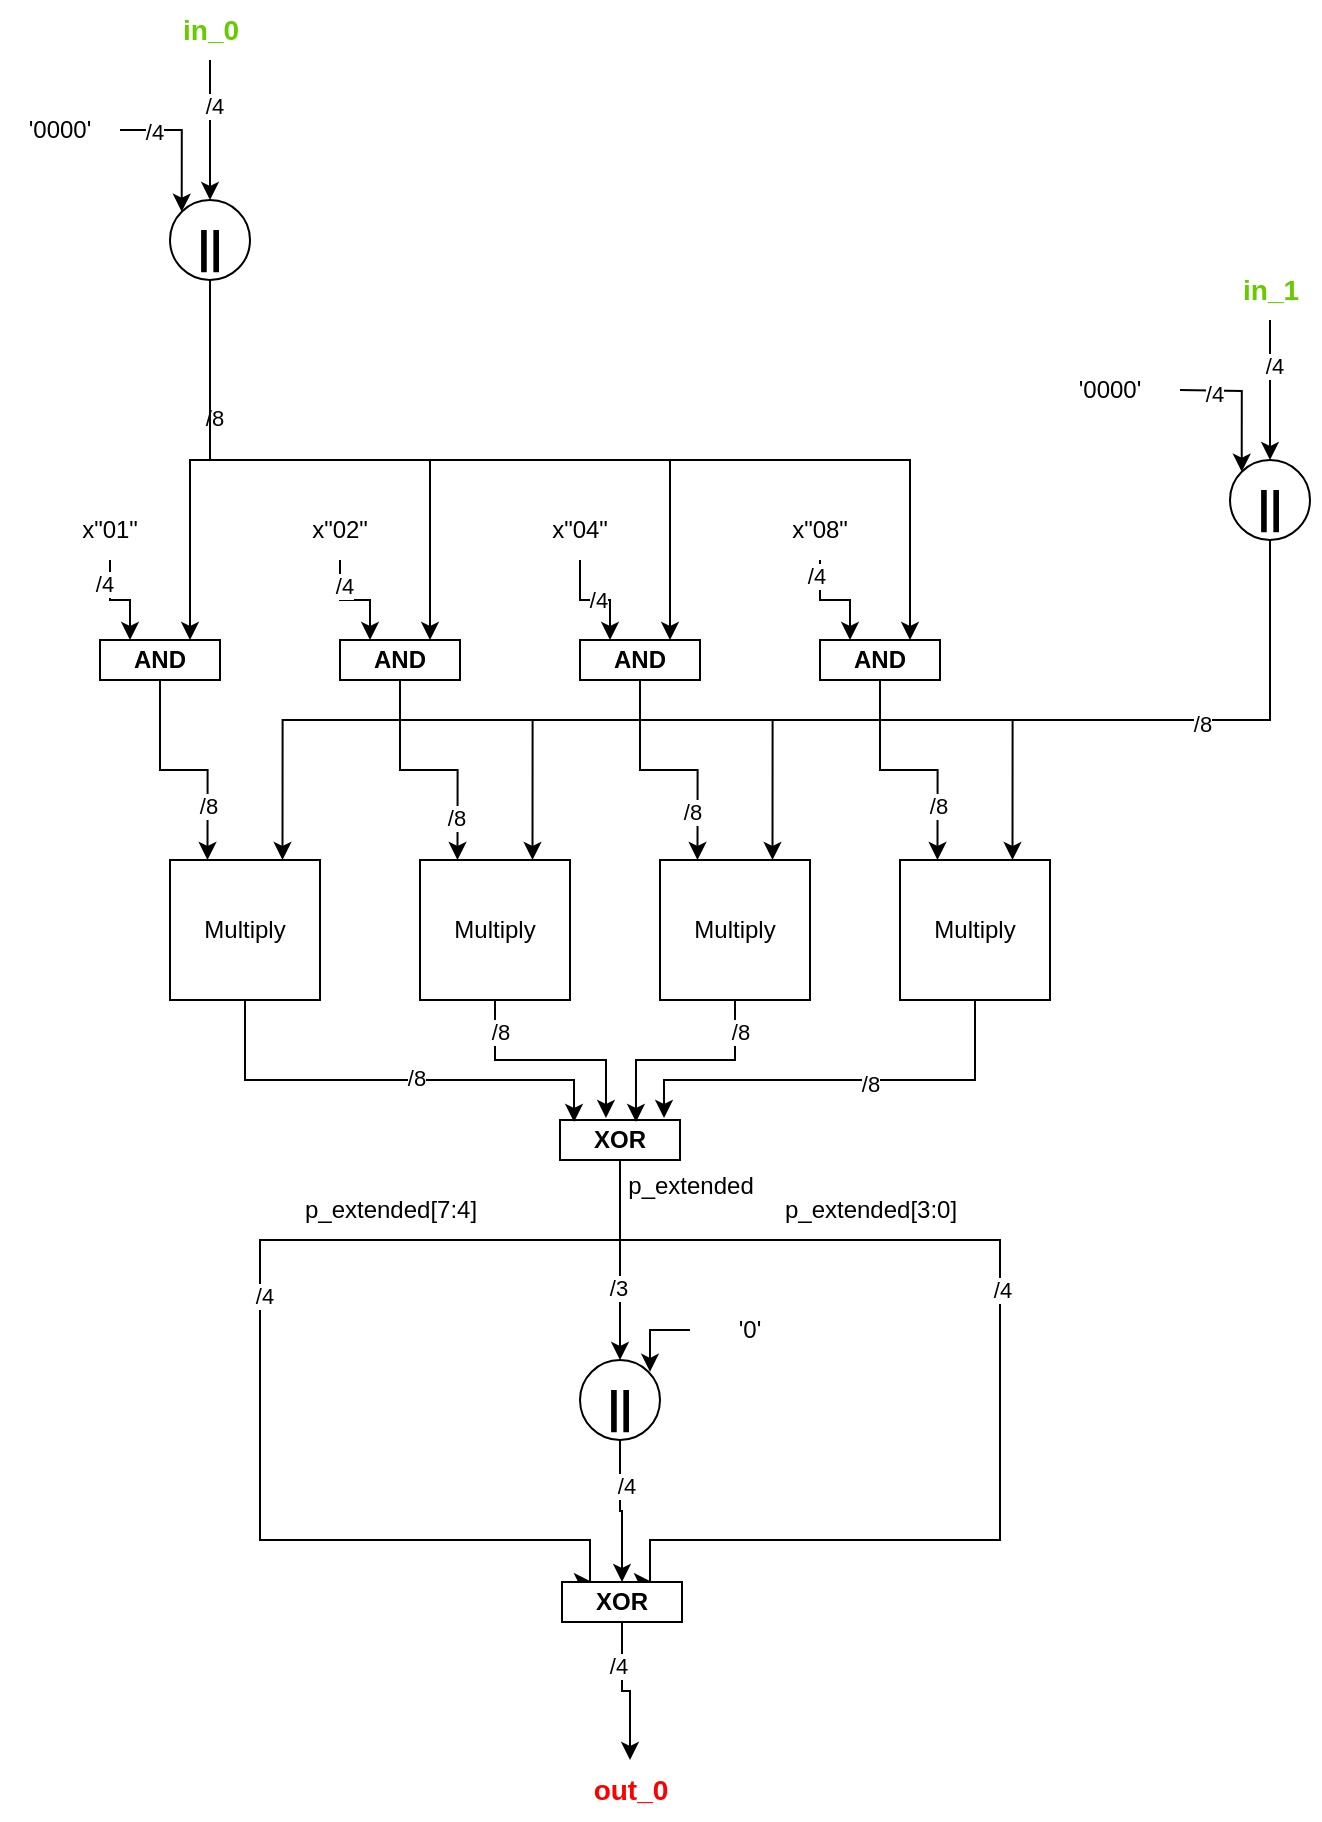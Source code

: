 <mxfile version="22.1.2" type="device">
  <diagram name="Page-1" id="AY0MOmOfjCAA4-cnchE_">
    <mxGraphModel dx="1098" dy="995" grid="1" gridSize="10" guides="1" tooltips="1" connect="1" arrows="1" fold="1" page="1" pageScale="1" pageWidth="850" pageHeight="1100" math="0" shadow="0">
      <root>
        <mxCell id="0" />
        <mxCell id="1" parent="0" />
        <mxCell id="Pf9z77ewuEOddHm5V-Mr-5" style="edgeStyle=orthogonalEdgeStyle;rounded=0;orthogonalLoop=1;jettySize=auto;html=1;entryX=0.5;entryY=0;entryDx=0;entryDy=0;" edge="1" parent="1" source="Pf9z77ewuEOddHm5V-Mr-1" target="Pf9z77ewuEOddHm5V-Mr-4">
          <mxGeometry relative="1" as="geometry" />
        </mxCell>
        <mxCell id="Pf9z77ewuEOddHm5V-Mr-8" value="/4" style="edgeLabel;html=1;align=center;verticalAlign=middle;resizable=0;points=[];" vertex="1" connectable="0" parent="Pf9z77ewuEOddHm5V-Mr-5">
          <mxGeometry x="-0.343" y="2" relative="1" as="geometry">
            <mxPoint as="offset" />
          </mxGeometry>
        </mxCell>
        <mxCell id="Pf9z77ewuEOddHm5V-Mr-1" value="&lt;font color=&quot;#66cc00&quot;&gt;&lt;span style=&quot;font-size: 14px;&quot;&gt;&lt;b&gt;in_0&lt;/b&gt;&lt;/span&gt;&lt;/font&gt;" style="text;html=1;align=center;verticalAlign=middle;resizable=0;points=[];autosize=1;strokeColor=none;fillColor=none;" vertex="1" parent="1">
          <mxGeometry x="150" y="50" width="50" height="30" as="geometry" />
        </mxCell>
        <mxCell id="Pf9z77ewuEOddHm5V-Mr-3" value="&lt;span style=&quot;font-size: 14px;&quot;&gt;&lt;b style=&quot;&quot;&gt;&lt;font color=&quot;#ff0000&quot;&gt;out_0&lt;/font&gt;&lt;/b&gt;&lt;/span&gt;" style="text;html=1;align=center;verticalAlign=middle;resizable=0;points=[];autosize=1;strokeColor=none;fillColor=none;" vertex="1" parent="1">
          <mxGeometry x="355" y="930" width="60" height="30" as="geometry" />
        </mxCell>
        <mxCell id="Pf9z77ewuEOddHm5V-Mr-10" style="edgeStyle=orthogonalEdgeStyle;rounded=0;orthogonalLoop=1;jettySize=auto;html=1;entryX=0.75;entryY=0;entryDx=0;entryDy=0;" edge="1" parent="1" source="Pf9z77ewuEOddHm5V-Mr-4" target="Pf9z77ewuEOddHm5V-Mr-21">
          <mxGeometry relative="1" as="geometry">
            <mxPoint x="175" y="270" as="targetPoint" />
          </mxGeometry>
        </mxCell>
        <mxCell id="Pf9z77ewuEOddHm5V-Mr-11" value="/8" style="edgeLabel;html=1;align=center;verticalAlign=middle;resizable=0;points=[];" vertex="1" connectable="0" parent="Pf9z77ewuEOddHm5V-Mr-10">
          <mxGeometry x="-0.28" y="2" relative="1" as="geometry">
            <mxPoint as="offset" />
          </mxGeometry>
        </mxCell>
        <mxCell id="Pf9z77ewuEOddHm5V-Mr-25" style="edgeStyle=orthogonalEdgeStyle;rounded=0;orthogonalLoop=1;jettySize=auto;html=1;entryX=0.75;entryY=0;entryDx=0;entryDy=0;" edge="1" parent="1" source="Pf9z77ewuEOddHm5V-Mr-4" target="Pf9z77ewuEOddHm5V-Mr-22">
          <mxGeometry relative="1" as="geometry">
            <Array as="points">
              <mxPoint x="175" y="280" />
              <mxPoint x="285" y="280" />
            </Array>
          </mxGeometry>
        </mxCell>
        <mxCell id="Pf9z77ewuEOddHm5V-Mr-26" style="edgeStyle=orthogonalEdgeStyle;rounded=0;orthogonalLoop=1;jettySize=auto;html=1;entryX=0.75;entryY=0;entryDx=0;entryDy=0;" edge="1" parent="1" source="Pf9z77ewuEOddHm5V-Mr-4" target="Pf9z77ewuEOddHm5V-Mr-23">
          <mxGeometry relative="1" as="geometry">
            <Array as="points">
              <mxPoint x="175" y="280" />
              <mxPoint x="405" y="280" />
            </Array>
          </mxGeometry>
        </mxCell>
        <mxCell id="Pf9z77ewuEOddHm5V-Mr-27" style="edgeStyle=orthogonalEdgeStyle;rounded=0;orthogonalLoop=1;jettySize=auto;html=1;entryX=0.75;entryY=0;entryDx=0;entryDy=0;" edge="1" parent="1" source="Pf9z77ewuEOddHm5V-Mr-4" target="Pf9z77ewuEOddHm5V-Mr-24">
          <mxGeometry relative="1" as="geometry">
            <Array as="points">
              <mxPoint x="175" y="280" />
              <mxPoint x="525" y="280" />
            </Array>
          </mxGeometry>
        </mxCell>
        <mxCell id="Pf9z77ewuEOddHm5V-Mr-4" value="&lt;font style=&quot;font-size: 32px;&quot;&gt;&lt;b style=&quot;font-size: 22px;&quot;&gt;||&lt;/b&gt;&lt;/font&gt;" style="ellipse;whiteSpace=wrap;html=1;aspect=fixed;" vertex="1" parent="1">
          <mxGeometry x="155" y="150" width="40" height="40" as="geometry" />
        </mxCell>
        <mxCell id="Pf9z77ewuEOddHm5V-Mr-7" style="edgeStyle=orthogonalEdgeStyle;rounded=0;orthogonalLoop=1;jettySize=auto;html=1;entryX=0;entryY=0;entryDx=0;entryDy=0;" edge="1" parent="1" source="Pf9z77ewuEOddHm5V-Mr-6" target="Pf9z77ewuEOddHm5V-Mr-4">
          <mxGeometry relative="1" as="geometry" />
        </mxCell>
        <mxCell id="Pf9z77ewuEOddHm5V-Mr-9" value="/4" style="edgeLabel;html=1;align=center;verticalAlign=middle;resizable=0;points=[];" vertex="1" connectable="0" parent="Pf9z77ewuEOddHm5V-Mr-7">
          <mxGeometry x="-0.526" y="-1" relative="1" as="geometry">
            <mxPoint as="offset" />
          </mxGeometry>
        </mxCell>
        <mxCell id="Pf9z77ewuEOddHm5V-Mr-6" value="&#39;0000&#39;" style="text;html=1;strokeColor=none;fillColor=none;align=center;verticalAlign=middle;whiteSpace=wrap;rounded=0;" vertex="1" parent="1">
          <mxGeometry x="70" y="100" width="60" height="30" as="geometry" />
        </mxCell>
        <mxCell id="Pf9z77ewuEOddHm5V-Mr-12" style="edgeStyle=orthogonalEdgeStyle;rounded=0;orthogonalLoop=1;jettySize=auto;html=1;entryX=0.5;entryY=0;entryDx=0;entryDy=0;" edge="1" parent="1" source="Pf9z77ewuEOddHm5V-Mr-14" target="Pf9z77ewuEOddHm5V-Mr-17">
          <mxGeometry relative="1" as="geometry" />
        </mxCell>
        <mxCell id="Pf9z77ewuEOddHm5V-Mr-13" value="/4" style="edgeLabel;html=1;align=center;verticalAlign=middle;resizable=0;points=[];" vertex="1" connectable="0" parent="Pf9z77ewuEOddHm5V-Mr-12">
          <mxGeometry x="-0.343" y="2" relative="1" as="geometry">
            <mxPoint as="offset" />
          </mxGeometry>
        </mxCell>
        <mxCell id="Pf9z77ewuEOddHm5V-Mr-14" value="&lt;font color=&quot;#66cc00&quot;&gt;&lt;span style=&quot;font-size: 14px;&quot;&gt;&lt;b&gt;in_1&lt;/b&gt;&lt;/span&gt;&lt;/font&gt;" style="text;html=1;align=center;verticalAlign=middle;resizable=0;points=[];autosize=1;strokeColor=none;fillColor=none;" vertex="1" parent="1">
          <mxGeometry x="680" y="180" width="50" height="30" as="geometry" />
        </mxCell>
        <mxCell id="Pf9z77ewuEOddHm5V-Mr-15" style="edgeStyle=orthogonalEdgeStyle;rounded=0;orthogonalLoop=1;jettySize=auto;html=1;entryX=0.75;entryY=0;entryDx=0;entryDy=0;" edge="1" parent="1" source="Pf9z77ewuEOddHm5V-Mr-17" target="Pf9z77ewuEOddHm5V-Mr-43">
          <mxGeometry relative="1" as="geometry">
            <mxPoint x="705" y="400" as="targetPoint" />
            <Array as="points">
              <mxPoint x="705" y="410" />
              <mxPoint x="576" y="410" />
            </Array>
          </mxGeometry>
        </mxCell>
        <mxCell id="Pf9z77ewuEOddHm5V-Mr-48" style="edgeStyle=orthogonalEdgeStyle;rounded=0;orthogonalLoop=1;jettySize=auto;html=1;entryX=0.75;entryY=0;entryDx=0;entryDy=0;" edge="1" parent="1" source="Pf9z77ewuEOddHm5V-Mr-17" target="Pf9z77ewuEOddHm5V-Mr-42">
          <mxGeometry relative="1" as="geometry">
            <Array as="points">
              <mxPoint x="705" y="410" />
              <mxPoint x="456" y="410" />
            </Array>
          </mxGeometry>
        </mxCell>
        <mxCell id="Pf9z77ewuEOddHm5V-Mr-49" style="edgeStyle=orthogonalEdgeStyle;rounded=0;orthogonalLoop=1;jettySize=auto;html=1;entryX=0.75;entryY=0;entryDx=0;entryDy=0;" edge="1" parent="1" source="Pf9z77ewuEOddHm5V-Mr-17" target="Pf9z77ewuEOddHm5V-Mr-41">
          <mxGeometry relative="1" as="geometry">
            <Array as="points">
              <mxPoint x="705" y="410" />
              <mxPoint x="336" y="410" />
            </Array>
          </mxGeometry>
        </mxCell>
        <mxCell id="Pf9z77ewuEOddHm5V-Mr-50" style="edgeStyle=orthogonalEdgeStyle;rounded=0;orthogonalLoop=1;jettySize=auto;html=1;entryX=0.75;entryY=0;entryDx=0;entryDy=0;" edge="1" parent="1" source="Pf9z77ewuEOddHm5V-Mr-17" target="Pf9z77ewuEOddHm5V-Mr-40">
          <mxGeometry relative="1" as="geometry">
            <Array as="points">
              <mxPoint x="705" y="410" />
              <mxPoint x="211" y="410" />
            </Array>
          </mxGeometry>
        </mxCell>
        <mxCell id="Pf9z77ewuEOddHm5V-Mr-51" value="/8" style="edgeLabel;html=1;align=center;verticalAlign=middle;resizable=0;points=[];" vertex="1" connectable="0" parent="Pf9z77ewuEOddHm5V-Mr-50">
          <mxGeometry x="-0.621" y="2" relative="1" as="geometry">
            <mxPoint as="offset" />
          </mxGeometry>
        </mxCell>
        <mxCell id="Pf9z77ewuEOddHm5V-Mr-17" value="&lt;font style=&quot;font-size: 32px;&quot;&gt;&lt;b style=&quot;font-size: 22px;&quot;&gt;||&lt;/b&gt;&lt;/font&gt;" style="ellipse;whiteSpace=wrap;html=1;aspect=fixed;" vertex="1" parent="1">
          <mxGeometry x="685" y="280" width="40" height="40" as="geometry" />
        </mxCell>
        <mxCell id="Pf9z77ewuEOddHm5V-Mr-18" style="edgeStyle=orthogonalEdgeStyle;rounded=0;orthogonalLoop=1;jettySize=auto;html=1;entryX=0;entryY=0;entryDx=0;entryDy=0;" edge="1" parent="1" target="Pf9z77ewuEOddHm5V-Mr-17">
          <mxGeometry relative="1" as="geometry">
            <mxPoint x="660" y="245" as="sourcePoint" />
          </mxGeometry>
        </mxCell>
        <mxCell id="Pf9z77ewuEOddHm5V-Mr-19" value="/4" style="edgeLabel;html=1;align=center;verticalAlign=middle;resizable=0;points=[];" vertex="1" connectable="0" parent="Pf9z77ewuEOddHm5V-Mr-18">
          <mxGeometry x="-0.526" y="-1" relative="1" as="geometry">
            <mxPoint as="offset" />
          </mxGeometry>
        </mxCell>
        <mxCell id="Pf9z77ewuEOddHm5V-Mr-20" value="&#39;0000&#39;" style="text;html=1;strokeColor=none;fillColor=none;align=center;verticalAlign=middle;whiteSpace=wrap;rounded=0;" vertex="1" parent="1">
          <mxGeometry x="595" y="230" width="60" height="30" as="geometry" />
        </mxCell>
        <mxCell id="Pf9z77ewuEOddHm5V-Mr-44" style="edgeStyle=orthogonalEdgeStyle;rounded=0;orthogonalLoop=1;jettySize=auto;html=1;entryX=0.25;entryY=0;entryDx=0;entryDy=0;" edge="1" parent="1" source="Pf9z77ewuEOddHm5V-Mr-21" target="Pf9z77ewuEOddHm5V-Mr-40">
          <mxGeometry relative="1" as="geometry" />
        </mxCell>
        <mxCell id="Pf9z77ewuEOddHm5V-Mr-55" value="/8" style="edgeLabel;html=1;align=center;verticalAlign=middle;resizable=0;points=[];" vertex="1" connectable="0" parent="Pf9z77ewuEOddHm5V-Mr-44">
          <mxGeometry x="0.525" relative="1" as="geometry">
            <mxPoint as="offset" />
          </mxGeometry>
        </mxCell>
        <mxCell id="Pf9z77ewuEOddHm5V-Mr-21" value="&lt;b&gt;AND&lt;/b&gt;" style="rounded=0;whiteSpace=wrap;html=1;" vertex="1" parent="1">
          <mxGeometry x="120" y="370" width="60" height="20" as="geometry" />
        </mxCell>
        <mxCell id="Pf9z77ewuEOddHm5V-Mr-45" style="edgeStyle=orthogonalEdgeStyle;rounded=0;orthogonalLoop=1;jettySize=auto;html=1;entryX=0.25;entryY=0;entryDx=0;entryDy=0;" edge="1" parent="1" source="Pf9z77ewuEOddHm5V-Mr-22" target="Pf9z77ewuEOddHm5V-Mr-41">
          <mxGeometry relative="1" as="geometry" />
        </mxCell>
        <mxCell id="Pf9z77ewuEOddHm5V-Mr-54" value="/8" style="edgeLabel;html=1;align=center;verticalAlign=middle;resizable=0;points=[];" vertex="1" connectable="0" parent="Pf9z77ewuEOddHm5V-Mr-45">
          <mxGeometry x="0.646" y="-1" relative="1" as="geometry">
            <mxPoint as="offset" />
          </mxGeometry>
        </mxCell>
        <mxCell id="Pf9z77ewuEOddHm5V-Mr-22" value="&lt;b&gt;AND&lt;/b&gt;" style="rounded=0;whiteSpace=wrap;html=1;" vertex="1" parent="1">
          <mxGeometry x="240" y="370" width="60" height="20" as="geometry" />
        </mxCell>
        <mxCell id="Pf9z77ewuEOddHm5V-Mr-46" style="edgeStyle=orthogonalEdgeStyle;rounded=0;orthogonalLoop=1;jettySize=auto;html=1;entryX=0.25;entryY=0;entryDx=0;entryDy=0;" edge="1" parent="1" source="Pf9z77ewuEOddHm5V-Mr-23" target="Pf9z77ewuEOddHm5V-Mr-42">
          <mxGeometry relative="1" as="geometry" />
        </mxCell>
        <mxCell id="Pf9z77ewuEOddHm5V-Mr-53" value="/8" style="edgeLabel;html=1;align=center;verticalAlign=middle;resizable=0;points=[];" vertex="1" connectable="0" parent="Pf9z77ewuEOddHm5V-Mr-46">
          <mxGeometry x="0.596" y="-3" relative="1" as="geometry">
            <mxPoint as="offset" />
          </mxGeometry>
        </mxCell>
        <mxCell id="Pf9z77ewuEOddHm5V-Mr-23" value="&lt;b&gt;AND&lt;/b&gt;" style="rounded=0;whiteSpace=wrap;html=1;" vertex="1" parent="1">
          <mxGeometry x="360" y="370" width="60" height="20" as="geometry" />
        </mxCell>
        <mxCell id="Pf9z77ewuEOddHm5V-Mr-47" style="edgeStyle=orthogonalEdgeStyle;rounded=0;orthogonalLoop=1;jettySize=auto;html=1;entryX=0.25;entryY=0;entryDx=0;entryDy=0;" edge="1" parent="1" source="Pf9z77ewuEOddHm5V-Mr-24" target="Pf9z77ewuEOddHm5V-Mr-43">
          <mxGeometry relative="1" as="geometry" />
        </mxCell>
        <mxCell id="Pf9z77ewuEOddHm5V-Mr-52" value="/8" style="edgeLabel;html=1;align=center;verticalAlign=middle;resizable=0;points=[];" vertex="1" connectable="0" parent="Pf9z77ewuEOddHm5V-Mr-47">
          <mxGeometry x="0.545" relative="1" as="geometry">
            <mxPoint as="offset" />
          </mxGeometry>
        </mxCell>
        <mxCell id="Pf9z77ewuEOddHm5V-Mr-24" value="&lt;b&gt;AND&lt;/b&gt;" style="rounded=0;whiteSpace=wrap;html=1;" vertex="1" parent="1">
          <mxGeometry x="480" y="370" width="60" height="20" as="geometry" />
        </mxCell>
        <mxCell id="Pf9z77ewuEOddHm5V-Mr-29" style="edgeStyle=orthogonalEdgeStyle;rounded=0;orthogonalLoop=1;jettySize=auto;html=1;entryX=0.25;entryY=0;entryDx=0;entryDy=0;" edge="1" parent="1" source="Pf9z77ewuEOddHm5V-Mr-28" target="Pf9z77ewuEOddHm5V-Mr-21">
          <mxGeometry relative="1" as="geometry" />
        </mxCell>
        <mxCell id="Pf9z77ewuEOddHm5V-Mr-30" value="/4" style="edgeLabel;html=1;align=center;verticalAlign=middle;resizable=0;points=[];" vertex="1" connectable="0" parent="Pf9z77ewuEOddHm5V-Mr-29">
          <mxGeometry x="-0.52" y="-3" relative="1" as="geometry">
            <mxPoint as="offset" />
          </mxGeometry>
        </mxCell>
        <mxCell id="Pf9z77ewuEOddHm5V-Mr-28" value="x&quot;01&quot;" style="text;html=1;strokeColor=none;fillColor=none;align=center;verticalAlign=middle;whiteSpace=wrap;rounded=0;" vertex="1" parent="1">
          <mxGeometry x="95" y="300" width="60" height="30" as="geometry" />
        </mxCell>
        <mxCell id="Pf9z77ewuEOddHm5V-Mr-32" style="edgeStyle=orthogonalEdgeStyle;rounded=0;orthogonalLoop=1;jettySize=auto;html=1;entryX=0.25;entryY=0;entryDx=0;entryDy=0;" edge="1" parent="1" source="Pf9z77ewuEOddHm5V-Mr-31" target="Pf9z77ewuEOddHm5V-Mr-22">
          <mxGeometry relative="1" as="geometry" />
        </mxCell>
        <mxCell id="Pf9z77ewuEOddHm5V-Mr-37" value="/4" style="edgeLabel;html=1;align=center;verticalAlign=middle;resizable=0;points=[];" vertex="1" connectable="0" parent="Pf9z77ewuEOddHm5V-Mr-32">
          <mxGeometry x="-0.527" y="2" relative="1" as="geometry">
            <mxPoint as="offset" />
          </mxGeometry>
        </mxCell>
        <mxCell id="Pf9z77ewuEOddHm5V-Mr-31" value="x&quot;02&quot;" style="text;html=1;strokeColor=none;fillColor=none;align=center;verticalAlign=middle;whiteSpace=wrap;rounded=0;" vertex="1" parent="1">
          <mxGeometry x="210" y="300" width="60" height="30" as="geometry" />
        </mxCell>
        <mxCell id="Pf9z77ewuEOddHm5V-Mr-34" style="edgeStyle=orthogonalEdgeStyle;rounded=0;orthogonalLoop=1;jettySize=auto;html=1;entryX=0.25;entryY=0;entryDx=0;entryDy=0;" edge="1" parent="1" source="Pf9z77ewuEOddHm5V-Mr-33" target="Pf9z77ewuEOddHm5V-Mr-23">
          <mxGeometry relative="1" as="geometry" />
        </mxCell>
        <mxCell id="Pf9z77ewuEOddHm5V-Mr-38" value="/4" style="edgeLabel;html=1;align=center;verticalAlign=middle;resizable=0;points=[];" vertex="1" connectable="0" parent="Pf9z77ewuEOddHm5V-Mr-34">
          <mxGeometry x="0.054" relative="1" as="geometry">
            <mxPoint as="offset" />
          </mxGeometry>
        </mxCell>
        <mxCell id="Pf9z77ewuEOddHm5V-Mr-33" value="x&quot;04&quot;" style="text;html=1;strokeColor=none;fillColor=none;align=center;verticalAlign=middle;whiteSpace=wrap;rounded=0;" vertex="1" parent="1">
          <mxGeometry x="330" y="300" width="60" height="30" as="geometry" />
        </mxCell>
        <mxCell id="Pf9z77ewuEOddHm5V-Mr-36" style="edgeStyle=orthogonalEdgeStyle;rounded=0;orthogonalLoop=1;jettySize=auto;html=1;entryX=0.25;entryY=0;entryDx=0;entryDy=0;" edge="1" parent="1" source="Pf9z77ewuEOddHm5V-Mr-35" target="Pf9z77ewuEOddHm5V-Mr-24">
          <mxGeometry relative="1" as="geometry" />
        </mxCell>
        <mxCell id="Pf9z77ewuEOddHm5V-Mr-39" value="/4" style="edgeLabel;html=1;align=center;verticalAlign=middle;resizable=0;points=[];" vertex="1" connectable="0" parent="Pf9z77ewuEOddHm5V-Mr-36">
          <mxGeometry x="-0.709" y="-2" relative="1" as="geometry">
            <mxPoint as="offset" />
          </mxGeometry>
        </mxCell>
        <mxCell id="Pf9z77ewuEOddHm5V-Mr-35" value="x&quot;08&quot;" style="text;html=1;strokeColor=none;fillColor=none;align=center;verticalAlign=middle;whiteSpace=wrap;rounded=0;" vertex="1" parent="1">
          <mxGeometry x="450" y="300" width="60" height="30" as="geometry" />
        </mxCell>
        <mxCell id="Pf9z77ewuEOddHm5V-Mr-40" value="Multiply" style="rounded=0;whiteSpace=wrap;html=1;" vertex="1" parent="1">
          <mxGeometry x="155" y="480" width="75" height="70" as="geometry" />
        </mxCell>
        <mxCell id="Pf9z77ewuEOddHm5V-Mr-41" value="Multiply" style="rounded=0;whiteSpace=wrap;html=1;" vertex="1" parent="1">
          <mxGeometry x="280" y="480" width="75" height="70" as="geometry" />
        </mxCell>
        <mxCell id="Pf9z77ewuEOddHm5V-Mr-42" value="Multiply" style="rounded=0;whiteSpace=wrap;html=1;" vertex="1" parent="1">
          <mxGeometry x="400" y="480" width="75" height="70" as="geometry" />
        </mxCell>
        <mxCell id="Pf9z77ewuEOddHm5V-Mr-43" value="Multiply" style="rounded=0;whiteSpace=wrap;html=1;" vertex="1" parent="1">
          <mxGeometry x="520" y="480" width="75" height="70" as="geometry" />
        </mxCell>
        <mxCell id="Pf9z77ewuEOddHm5V-Mr-66" style="edgeStyle=orthogonalEdgeStyle;rounded=0;orthogonalLoop=1;jettySize=auto;html=1;entryX=0.25;entryY=0;entryDx=0;entryDy=0;" edge="1" parent="1" source="Pf9z77ewuEOddHm5V-Mr-56" target="Pf9z77ewuEOddHm5V-Mr-65">
          <mxGeometry relative="1" as="geometry">
            <Array as="points">
              <mxPoint x="380" y="670" />
              <mxPoint x="200" y="670" />
              <mxPoint x="200" y="820" />
              <mxPoint x="365" y="820" />
            </Array>
          </mxGeometry>
        </mxCell>
        <mxCell id="Pf9z77ewuEOddHm5V-Mr-79" value="/4" style="edgeLabel;html=1;align=center;verticalAlign=middle;resizable=0;points=[];" vertex="1" connectable="0" parent="Pf9z77ewuEOddHm5V-Mr-66">
          <mxGeometry x="-0.112" y="2" relative="1" as="geometry">
            <mxPoint as="offset" />
          </mxGeometry>
        </mxCell>
        <mxCell id="Pf9z77ewuEOddHm5V-Mr-68" style="edgeStyle=orthogonalEdgeStyle;rounded=0;orthogonalLoop=1;jettySize=auto;html=1;entryX=0.75;entryY=0;entryDx=0;entryDy=0;" edge="1" parent="1" source="Pf9z77ewuEOddHm5V-Mr-56" target="Pf9z77ewuEOddHm5V-Mr-65">
          <mxGeometry relative="1" as="geometry">
            <Array as="points">
              <mxPoint x="380" y="670" />
              <mxPoint x="570" y="670" />
              <mxPoint x="570" y="820" />
              <mxPoint x="395" y="820" />
            </Array>
          </mxGeometry>
        </mxCell>
        <mxCell id="Pf9z77ewuEOddHm5V-Mr-80" value="/4" style="edgeLabel;html=1;align=center;verticalAlign=middle;resizable=0;points=[];" vertex="1" connectable="0" parent="Pf9z77ewuEOddHm5V-Mr-68">
          <mxGeometry x="-0.118" y="1" relative="1" as="geometry">
            <mxPoint as="offset" />
          </mxGeometry>
        </mxCell>
        <mxCell id="Pf9z77ewuEOddHm5V-Mr-73" style="edgeStyle=orthogonalEdgeStyle;rounded=0;orthogonalLoop=1;jettySize=auto;html=1;entryX=0.5;entryY=0;entryDx=0;entryDy=0;" edge="1" parent="1" source="Pf9z77ewuEOddHm5V-Mr-56" target="Pf9z77ewuEOddHm5V-Mr-72">
          <mxGeometry relative="1" as="geometry" />
        </mxCell>
        <mxCell id="Pf9z77ewuEOddHm5V-Mr-75" value="/3" style="edgeLabel;html=1;align=center;verticalAlign=middle;resizable=0;points=[];" vertex="1" connectable="0" parent="Pf9z77ewuEOddHm5V-Mr-73">
          <mxGeometry x="0.28" y="-1" relative="1" as="geometry">
            <mxPoint as="offset" />
          </mxGeometry>
        </mxCell>
        <mxCell id="Pf9z77ewuEOddHm5V-Mr-56" value="&lt;b&gt;XOR&lt;/b&gt;" style="rounded=0;whiteSpace=wrap;html=1;" vertex="1" parent="1">
          <mxGeometry x="350" y="610" width="60" height="20" as="geometry" />
        </mxCell>
        <mxCell id="Pf9z77ewuEOddHm5V-Mr-57" style="edgeStyle=orthogonalEdgeStyle;rounded=0;orthogonalLoop=1;jettySize=auto;html=1;entryX=0.117;entryY=0.05;entryDx=0;entryDy=0;entryPerimeter=0;" edge="1" parent="1" source="Pf9z77ewuEOddHm5V-Mr-40" target="Pf9z77ewuEOddHm5V-Mr-56">
          <mxGeometry relative="1" as="geometry">
            <Array as="points">
              <mxPoint x="193" y="590" />
              <mxPoint x="357" y="590" />
            </Array>
          </mxGeometry>
        </mxCell>
        <mxCell id="Pf9z77ewuEOddHm5V-Mr-61" value="/8" style="edgeLabel;html=1;align=center;verticalAlign=middle;resizable=0;points=[];" vertex="1" connectable="0" parent="Pf9z77ewuEOddHm5V-Mr-57">
          <mxGeometry x="0.113" y="1" relative="1" as="geometry">
            <mxPoint as="offset" />
          </mxGeometry>
        </mxCell>
        <mxCell id="Pf9z77ewuEOddHm5V-Mr-58" style="edgeStyle=orthogonalEdgeStyle;rounded=0;orthogonalLoop=1;jettySize=auto;html=1;entryX=0.383;entryY=-0.05;entryDx=0;entryDy=0;entryPerimeter=0;" edge="1" parent="1" source="Pf9z77ewuEOddHm5V-Mr-41" target="Pf9z77ewuEOddHm5V-Mr-56">
          <mxGeometry relative="1" as="geometry" />
        </mxCell>
        <mxCell id="Pf9z77ewuEOddHm5V-Mr-62" value="/8" style="edgeLabel;html=1;align=center;verticalAlign=middle;resizable=0;points=[];" vertex="1" connectable="0" parent="Pf9z77ewuEOddHm5V-Mr-58">
          <mxGeometry x="-0.721" y="2" relative="1" as="geometry">
            <mxPoint as="offset" />
          </mxGeometry>
        </mxCell>
        <mxCell id="Pf9z77ewuEOddHm5V-Mr-59" style="edgeStyle=orthogonalEdgeStyle;rounded=0;orthogonalLoop=1;jettySize=auto;html=1;entryX=0.633;entryY=0.05;entryDx=0;entryDy=0;entryPerimeter=0;" edge="1" parent="1" source="Pf9z77ewuEOddHm5V-Mr-42" target="Pf9z77ewuEOddHm5V-Mr-56">
          <mxGeometry relative="1" as="geometry" />
        </mxCell>
        <mxCell id="Pf9z77ewuEOddHm5V-Mr-63" value="/8" style="edgeLabel;html=1;align=center;verticalAlign=middle;resizable=0;points=[];" vertex="1" connectable="0" parent="Pf9z77ewuEOddHm5V-Mr-59">
          <mxGeometry x="-0.71" y="2" relative="1" as="geometry">
            <mxPoint as="offset" />
          </mxGeometry>
        </mxCell>
        <mxCell id="Pf9z77ewuEOddHm5V-Mr-60" style="edgeStyle=orthogonalEdgeStyle;rounded=0;orthogonalLoop=1;jettySize=auto;html=1;entryX=0.867;entryY=-0.05;entryDx=0;entryDy=0;entryPerimeter=0;" edge="1" parent="1" source="Pf9z77ewuEOddHm5V-Mr-43" target="Pf9z77ewuEOddHm5V-Mr-56">
          <mxGeometry relative="1" as="geometry">
            <Array as="points">
              <mxPoint x="558" y="590" />
              <mxPoint x="402" y="590" />
            </Array>
          </mxGeometry>
        </mxCell>
        <mxCell id="Pf9z77ewuEOddHm5V-Mr-64" value="/8" style="edgeLabel;html=1;align=center;verticalAlign=middle;resizable=0;points=[];" vertex="1" connectable="0" parent="Pf9z77ewuEOddHm5V-Mr-60">
          <mxGeometry x="-0.128" y="2" relative="1" as="geometry">
            <mxPoint x="1" as="offset" />
          </mxGeometry>
        </mxCell>
        <mxCell id="Pf9z77ewuEOddHm5V-Mr-81" value="" style="edgeStyle=orthogonalEdgeStyle;rounded=0;orthogonalLoop=1;jettySize=auto;html=1;" edge="1" parent="1" source="Pf9z77ewuEOddHm5V-Mr-65" target="Pf9z77ewuEOddHm5V-Mr-3">
          <mxGeometry relative="1" as="geometry" />
        </mxCell>
        <mxCell id="Pf9z77ewuEOddHm5V-Mr-82" value="/4" style="edgeLabel;html=1;align=center;verticalAlign=middle;resizable=0;points=[];" vertex="1" connectable="0" parent="Pf9z77ewuEOddHm5V-Mr-81">
          <mxGeometry x="-0.397" y="-2" relative="1" as="geometry">
            <mxPoint as="offset" />
          </mxGeometry>
        </mxCell>
        <mxCell id="Pf9z77ewuEOddHm5V-Mr-65" value="&lt;b&gt;XOR&lt;/b&gt;" style="rounded=0;whiteSpace=wrap;html=1;" vertex="1" parent="1">
          <mxGeometry x="351" y="841" width="60" height="20" as="geometry" />
        </mxCell>
        <mxCell id="Pf9z77ewuEOddHm5V-Mr-69" value="p_extended" style="text;html=1;align=center;verticalAlign=middle;resizable=0;points=[];autosize=1;strokeColor=none;fillColor=none;" vertex="1" parent="1">
          <mxGeometry x="370" y="628" width="90" height="30" as="geometry" />
        </mxCell>
        <mxCell id="Pf9z77ewuEOddHm5V-Mr-70" value="p_extended[3:0]" style="text;html=1;align=center;verticalAlign=middle;resizable=0;points=[];autosize=1;strokeColor=none;fillColor=none;" vertex="1" parent="1">
          <mxGeometry x="450" y="640" width="110" height="30" as="geometry" />
        </mxCell>
        <mxCell id="Pf9z77ewuEOddHm5V-Mr-71" value="p_extended[7:4]" style="text;html=1;align=center;verticalAlign=middle;resizable=0;points=[];autosize=1;strokeColor=none;fillColor=none;" vertex="1" parent="1">
          <mxGeometry x="210" y="640" width="110" height="30" as="geometry" />
        </mxCell>
        <mxCell id="Pf9z77ewuEOddHm5V-Mr-74" style="edgeStyle=orthogonalEdgeStyle;rounded=0;orthogonalLoop=1;jettySize=auto;html=1;entryX=0.5;entryY=0;entryDx=0;entryDy=0;" edge="1" parent="1" source="Pf9z77ewuEOddHm5V-Mr-72" target="Pf9z77ewuEOddHm5V-Mr-65">
          <mxGeometry relative="1" as="geometry" />
        </mxCell>
        <mxCell id="Pf9z77ewuEOddHm5V-Mr-76" value="/4" style="edgeLabel;html=1;align=center;verticalAlign=middle;resizable=0;points=[];" vertex="1" connectable="0" parent="Pf9z77ewuEOddHm5V-Mr-74">
          <mxGeometry x="-0.361" y="3" relative="1" as="geometry">
            <mxPoint as="offset" />
          </mxGeometry>
        </mxCell>
        <mxCell id="Pf9z77ewuEOddHm5V-Mr-72" value="&lt;font style=&quot;font-size: 32px;&quot;&gt;&lt;b style=&quot;font-size: 22px;&quot;&gt;||&lt;/b&gt;&lt;/font&gt;" style="ellipse;whiteSpace=wrap;html=1;aspect=fixed;" vertex="1" parent="1">
          <mxGeometry x="360" y="730" width="40" height="40" as="geometry" />
        </mxCell>
        <mxCell id="Pf9z77ewuEOddHm5V-Mr-78" style="edgeStyle=orthogonalEdgeStyle;rounded=0;orthogonalLoop=1;jettySize=auto;html=1;entryX=1;entryY=0;entryDx=0;entryDy=0;" edge="1" parent="1" source="Pf9z77ewuEOddHm5V-Mr-77" target="Pf9z77ewuEOddHm5V-Mr-72">
          <mxGeometry relative="1" as="geometry" />
        </mxCell>
        <mxCell id="Pf9z77ewuEOddHm5V-Mr-77" value="&#39;0&#39;" style="text;html=1;strokeColor=none;fillColor=none;align=center;verticalAlign=middle;whiteSpace=wrap;rounded=0;" vertex="1" parent="1">
          <mxGeometry x="415" y="700" width="60" height="30" as="geometry" />
        </mxCell>
      </root>
    </mxGraphModel>
  </diagram>
</mxfile>
